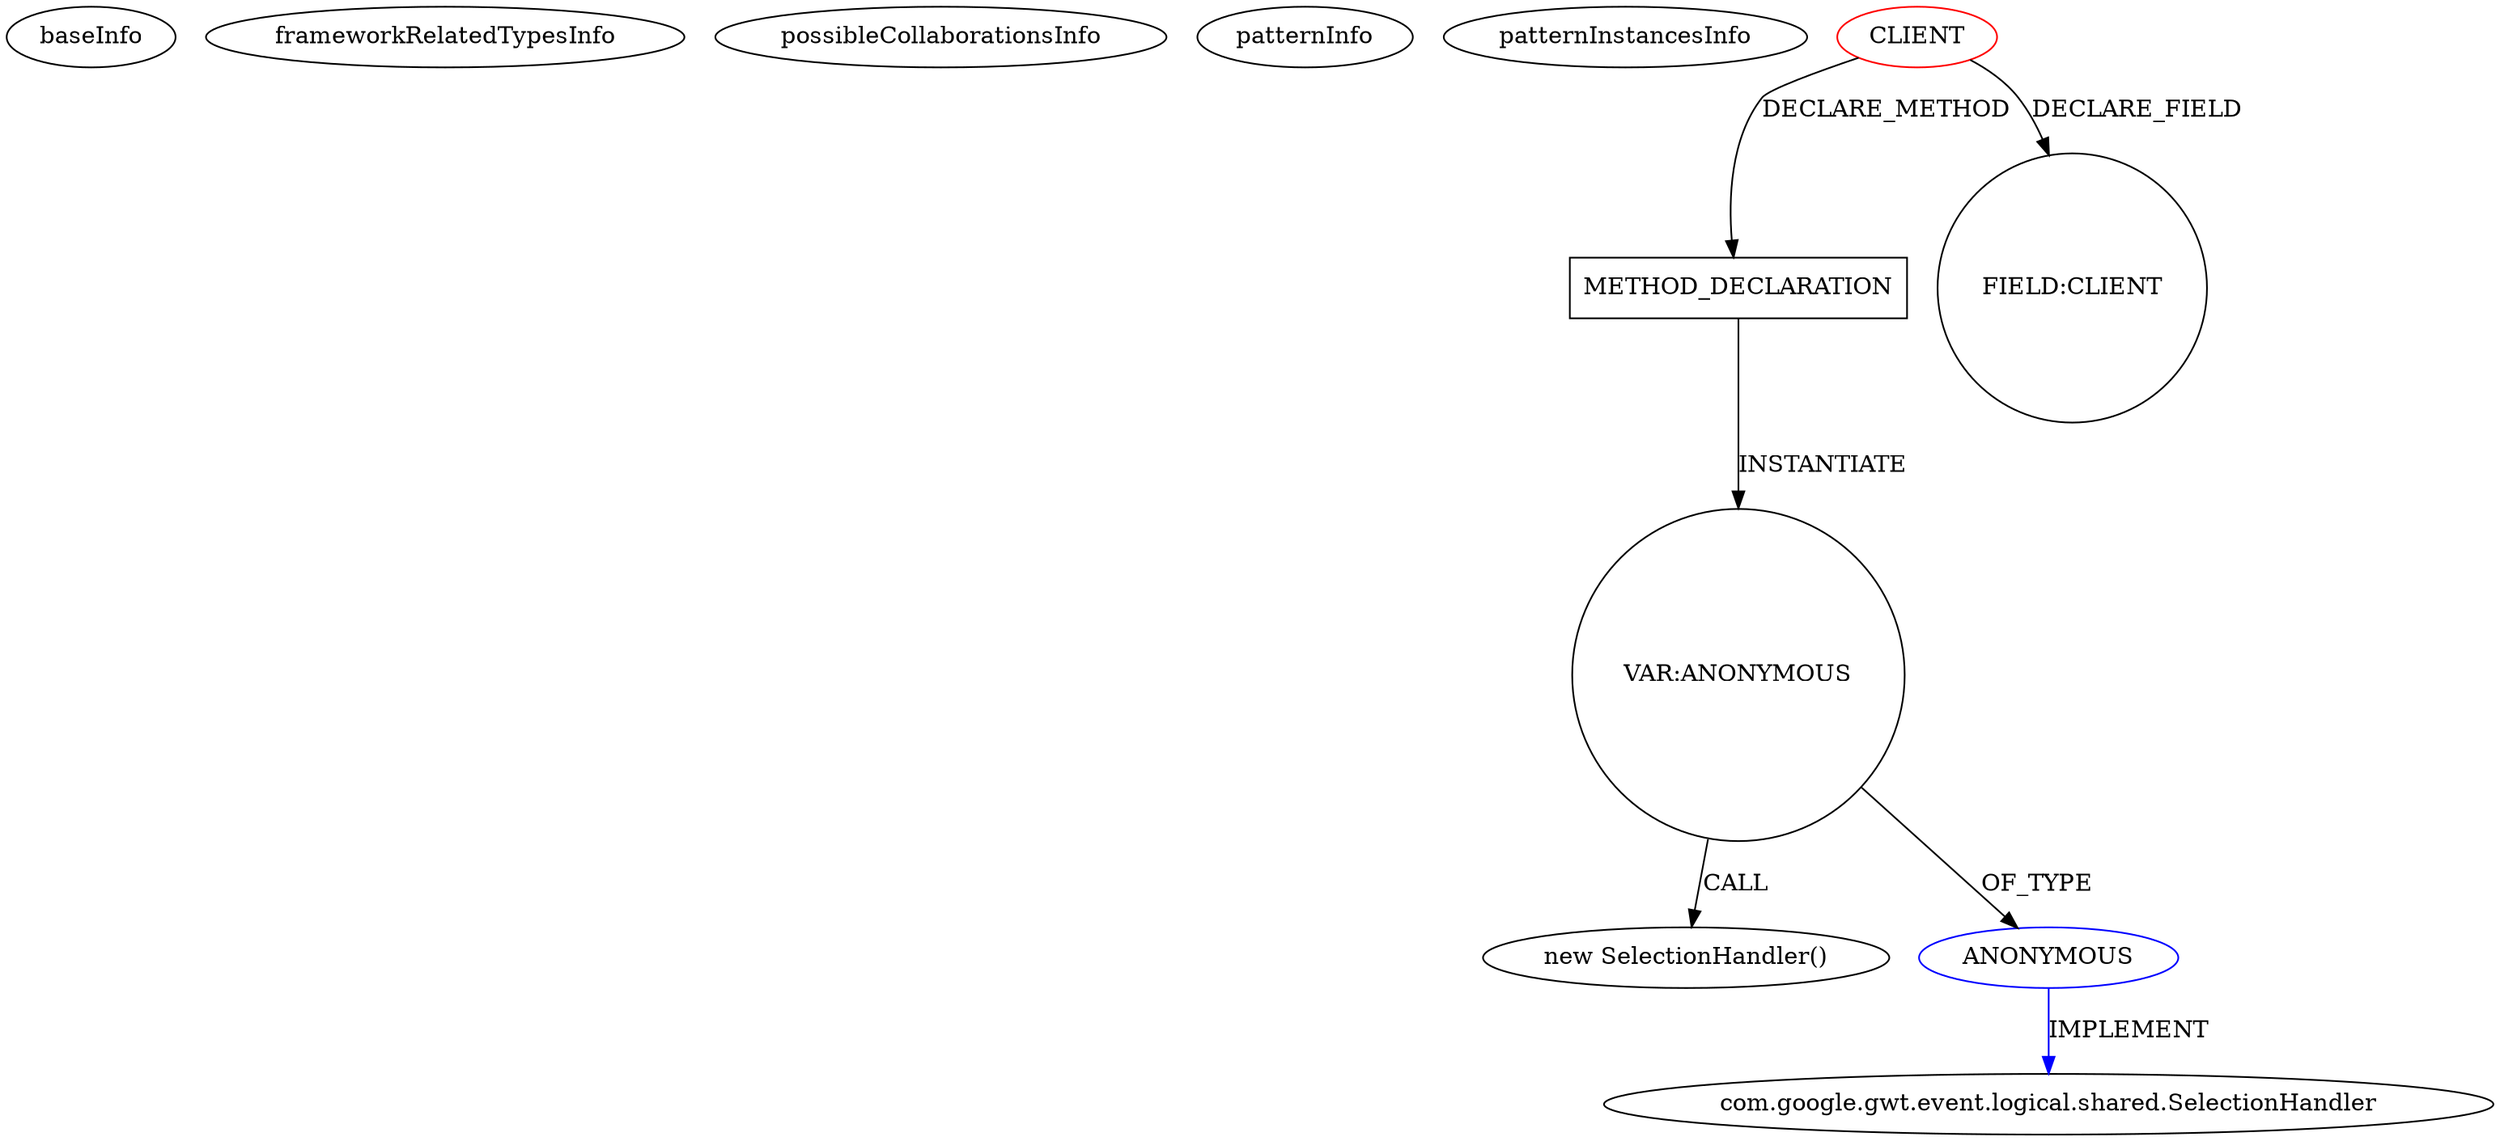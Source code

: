 digraph {
baseInfo[graphId=1445,category="pattern",isAnonymous=false,possibleRelation=false]
frameworkRelatedTypesInfo[]
possibleCollaborationsInfo[]
patternInfo[frequency=3.0,patternRootClient=0]
patternInstancesInfo[0="Tok-Ziraja222~/Tok-Ziraja222/Ziraja222-master/src/ziraja/client/AppController.java~AppController~396",1="rdomingonl-layoutTest~/rdomingonl-layoutTest/layoutTest-master/src/main/java/nl/tc/rd/exp/layouttest/client/mvp/view/WidgetDesignerView.java~WidgetDesignerView~4344",2="daonb-obudget~/daonb-obudget/obudget-master/src/client/src/org/obudget/client/Application.java~Application~1154"]
76[label="new SelectionHandler()",vertexType="CONSTRUCTOR_CALL",isFrameworkType=false]
77[label="VAR:ANONYMOUS",vertexType="VARIABLE_EXPRESION",isFrameworkType=false,shape=circle]
78[label="ANONYMOUS",vertexType="REFERENCE_ANONYMOUS_DECLARATION",isFrameworkType=false,color=blue]
79[label="com.google.gwt.event.logical.shared.SelectionHandler",vertexType="FRAMEWORK_INTERFACE_TYPE",isFrameworkType=false]
70[label="METHOD_DECLARATION",vertexType="CLIENT_METHOD_DECLARATION",isFrameworkType=false,shape=box]
0[label="CLIENT",vertexType="ROOT_CLIENT_CLASS_DECLARATION",isFrameworkType=false,color=red]
32[label="FIELD:CLIENT",vertexType="FIELD_DECLARATION",isFrameworkType=false,shape=circle]
0->70[label="DECLARE_METHOD"]
77->78[label="OF_TYPE"]
77->76[label="CALL"]
78->79[label="IMPLEMENT",color=blue]
70->77[label="INSTANTIATE"]
0->32[label="DECLARE_FIELD"]
}
